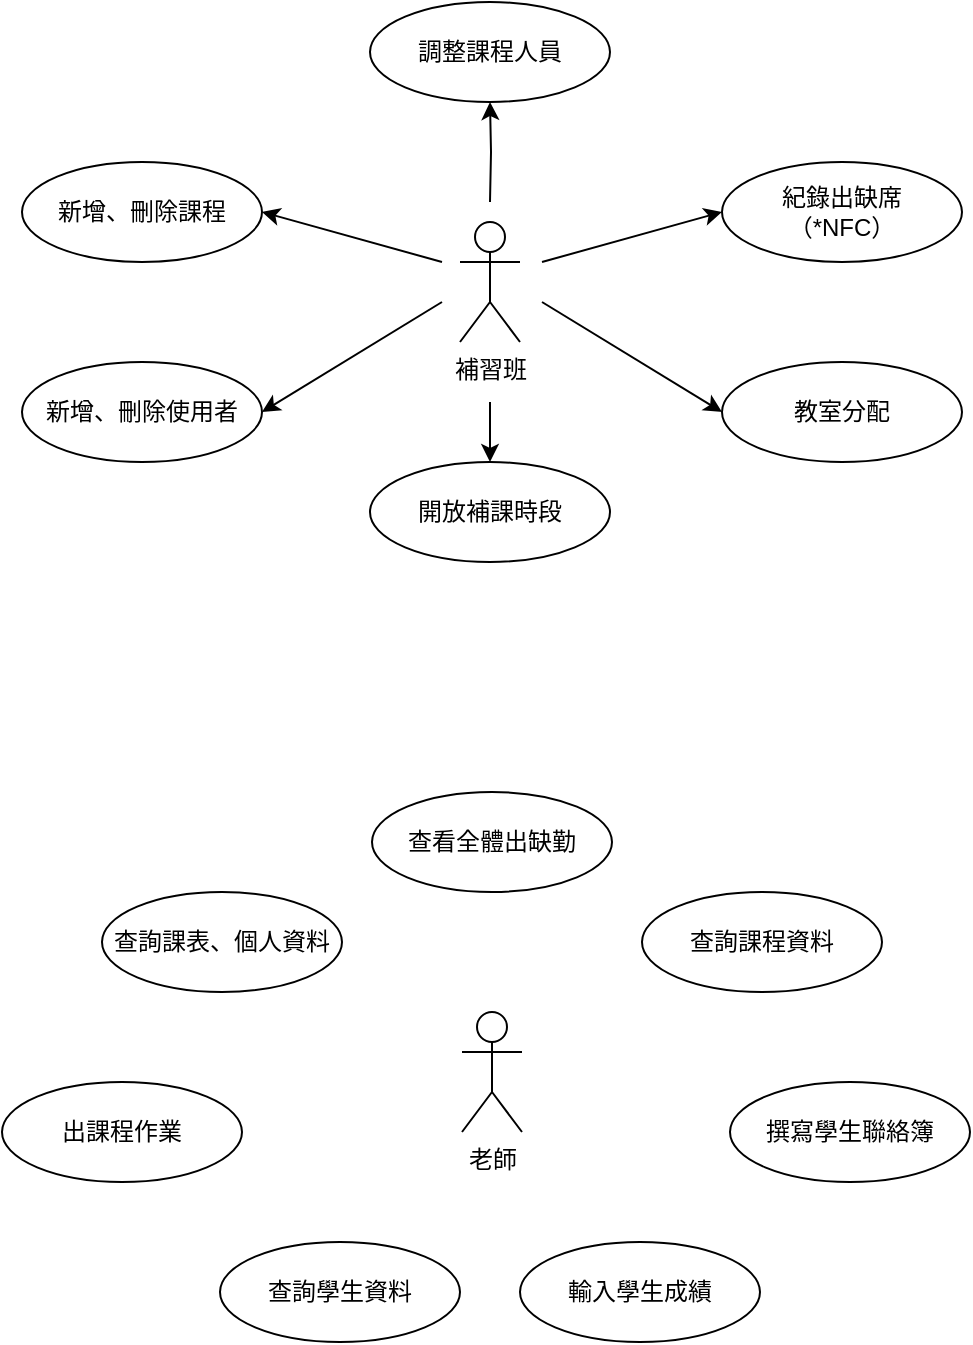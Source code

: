 <mxfile version="13.8.1" type="github">
  <diagram id="KjAJDcUenq3D609lwIE-" name="Page-1">
    <mxGraphModel dx="881" dy="491" grid="1" gridSize="10" guides="1" tooltips="1" connect="1" arrows="1" fold="1" page="1" pageScale="1" pageWidth="827" pageHeight="1169" math="0" shadow="0">
      <root>
        <mxCell id="0" />
        <mxCell id="1" parent="0" />
        <mxCell id="bYV7ASIVTbc_70zCA1bl-21" value="老師" style="shape=umlActor;verticalLabelPosition=bottom;verticalAlign=top;html=1;outlineConnect=0;" vertex="1" parent="1">
          <mxGeometry x="400" y="645" width="30" height="60" as="geometry" />
        </mxCell>
        <mxCell id="bYV7ASIVTbc_70zCA1bl-23" value="查詢課表、個人資料" style="ellipse;whiteSpace=wrap;html=1;" vertex="1" parent="1">
          <mxGeometry x="220" y="585" width="120" height="50" as="geometry" />
        </mxCell>
        <mxCell id="bYV7ASIVTbc_70zCA1bl-24" value="查詢學生資料" style="ellipse;whiteSpace=wrap;html=1;" vertex="1" parent="1">
          <mxGeometry x="279" y="760" width="120" height="50" as="geometry" />
        </mxCell>
        <mxCell id="bYV7ASIVTbc_70zCA1bl-25" value="查詢課程資料" style="ellipse;whiteSpace=wrap;html=1;" vertex="1" parent="1">
          <mxGeometry x="490" y="585" width="120" height="50" as="geometry" />
        </mxCell>
        <mxCell id="bYV7ASIVTbc_70zCA1bl-26" value="輸入學生成績&lt;span style=&quot;color: rgba(0 , 0 , 0 , 0) ; font-family: monospace ; font-size: 0px&quot;&gt;%3CmxGraphModel%3E%3Croot%3E%3CmxCell%20id%3D%220%22%2F%3E%3CmxCell%20id%3D%221%22%20parent%3D%220%22%2F%3E%3CmxCell%20id%3D%222%22%20value%3D%22%E6%9F%A5%E8%A9%A2%E8%AA%B2%E8%A1%A8%E3%80%81%E5%80%8B%E4%BA%BA%E8%B3%87%E6%96%99%22%20style%3D%22ellipse%3BwhiteSpace%3Dwrap%3Bhtml%3D1%3B%22%20vertex%3D%221%22%20parent%3D%221%22%3E%3CmxGeometry%20x%3D%22190%22%20y%3D%22550%22%20width%3D%22120%22%20height%3D%2250%22%20as%3D%22geometry%22%2F%3E%3C%2FmxCell%3E%3C%2Froot%3E%3C%2FmxGraphModel%3E&lt;/span&gt;" style="ellipse;whiteSpace=wrap;html=1;" vertex="1" parent="1">
          <mxGeometry x="429" y="760" width="120" height="50" as="geometry" />
        </mxCell>
        <mxCell id="bYV7ASIVTbc_70zCA1bl-27" value="出課程作業" style="ellipse;whiteSpace=wrap;html=1;" vertex="1" parent="1">
          <mxGeometry x="170" y="680" width="120" height="50" as="geometry" />
        </mxCell>
        <mxCell id="bYV7ASIVTbc_70zCA1bl-28" value="" style="group" vertex="1" connectable="0" parent="1">
          <mxGeometry x="180" y="140" width="470" height="280" as="geometry" />
        </mxCell>
        <mxCell id="bYV7ASIVTbc_70zCA1bl-14" style="edgeStyle=orthogonalEdgeStyle;rounded=0;orthogonalLoop=1;jettySize=auto;html=1;entryX=0.5;entryY=1;entryDx=0;entryDy=0;" edge="1" parent="bYV7ASIVTbc_70zCA1bl-28" target="bYV7ASIVTbc_70zCA1bl-4">
          <mxGeometry relative="1" as="geometry">
            <mxPoint x="234" y="100" as="sourcePoint" />
          </mxGeometry>
        </mxCell>
        <mxCell id="bYV7ASIVTbc_70zCA1bl-1" value="補習班" style="shape=umlActor;verticalLabelPosition=bottom;verticalAlign=top;html=1;outlineConnect=0;" vertex="1" parent="bYV7ASIVTbc_70zCA1bl-28">
          <mxGeometry x="219" y="110" width="30" height="60" as="geometry" />
        </mxCell>
        <mxCell id="bYV7ASIVTbc_70zCA1bl-2" value="新增、刪除使用者" style="ellipse;whiteSpace=wrap;html=1;" vertex="1" parent="bYV7ASIVTbc_70zCA1bl-28">
          <mxGeometry y="180" width="120" height="50" as="geometry" />
        </mxCell>
        <mxCell id="bYV7ASIVTbc_70zCA1bl-3" value="新增、刪除課程" style="ellipse;whiteSpace=wrap;html=1;" vertex="1" parent="bYV7ASIVTbc_70zCA1bl-28">
          <mxGeometry y="80" width="120" height="50" as="geometry" />
        </mxCell>
        <mxCell id="bYV7ASIVTbc_70zCA1bl-4" value="調整課程人員" style="ellipse;whiteSpace=wrap;html=1;" vertex="1" parent="bYV7ASIVTbc_70zCA1bl-28">
          <mxGeometry x="174" width="120" height="50" as="geometry" />
        </mxCell>
        <mxCell id="bYV7ASIVTbc_70zCA1bl-5" value="紀錄出缺席&lt;br&gt;（*NFC）" style="ellipse;whiteSpace=wrap;html=1;" vertex="1" parent="bYV7ASIVTbc_70zCA1bl-28">
          <mxGeometry x="350" y="80" width="120" height="50" as="geometry" />
        </mxCell>
        <mxCell id="bYV7ASIVTbc_70zCA1bl-6" value="教室分配" style="ellipse;whiteSpace=wrap;html=1;" vertex="1" parent="bYV7ASIVTbc_70zCA1bl-28">
          <mxGeometry x="350" y="180" width="120" height="50" as="geometry" />
        </mxCell>
        <mxCell id="bYV7ASIVTbc_70zCA1bl-7" value="開放補課時段" style="ellipse;whiteSpace=wrap;html=1;" vertex="1" parent="bYV7ASIVTbc_70zCA1bl-28">
          <mxGeometry x="174" y="230" width="120" height="50" as="geometry" />
        </mxCell>
        <mxCell id="bYV7ASIVTbc_70zCA1bl-16" value="" style="endArrow=classic;html=1;entryX=0;entryY=0.5;entryDx=0;entryDy=0;" edge="1" parent="bYV7ASIVTbc_70zCA1bl-28" target="bYV7ASIVTbc_70zCA1bl-5">
          <mxGeometry width="50" height="50" relative="1" as="geometry">
            <mxPoint x="260" y="130" as="sourcePoint" />
            <mxPoint x="260" y="160" as="targetPoint" />
          </mxGeometry>
        </mxCell>
        <mxCell id="bYV7ASIVTbc_70zCA1bl-17" value="" style="endArrow=classic;html=1;entryX=1;entryY=0.5;entryDx=0;entryDy=0;" edge="1" parent="bYV7ASIVTbc_70zCA1bl-28" target="bYV7ASIVTbc_70zCA1bl-3">
          <mxGeometry width="50" height="50" relative="1" as="geometry">
            <mxPoint x="210" y="130" as="sourcePoint" />
            <mxPoint x="360" y="115" as="targetPoint" />
          </mxGeometry>
        </mxCell>
        <mxCell id="bYV7ASIVTbc_70zCA1bl-18" value="" style="endArrow=classic;html=1;entryX=0;entryY=0.5;entryDx=0;entryDy=0;" edge="1" parent="bYV7ASIVTbc_70zCA1bl-28" target="bYV7ASIVTbc_70zCA1bl-6">
          <mxGeometry width="50" height="50" relative="1" as="geometry">
            <mxPoint x="260" y="150" as="sourcePoint" />
            <mxPoint x="370" y="125" as="targetPoint" />
          </mxGeometry>
        </mxCell>
        <mxCell id="bYV7ASIVTbc_70zCA1bl-19" value="" style="endArrow=classic;html=1;entryX=1;entryY=0.5;entryDx=0;entryDy=0;" edge="1" parent="bYV7ASIVTbc_70zCA1bl-28" target="bYV7ASIVTbc_70zCA1bl-2">
          <mxGeometry width="50" height="50" relative="1" as="geometry">
            <mxPoint x="210" y="150" as="sourcePoint" />
            <mxPoint x="380" y="135" as="targetPoint" />
          </mxGeometry>
        </mxCell>
        <mxCell id="bYV7ASIVTbc_70zCA1bl-20" value="" style="endArrow=classic;html=1;entryX=0.5;entryY=0;entryDx=0;entryDy=0;" edge="1" parent="bYV7ASIVTbc_70zCA1bl-28" target="bYV7ASIVTbc_70zCA1bl-7">
          <mxGeometry width="50" height="50" relative="1" as="geometry">
            <mxPoint x="234" y="200" as="sourcePoint" />
            <mxPoint x="390" y="145" as="targetPoint" />
          </mxGeometry>
        </mxCell>
        <mxCell id="bYV7ASIVTbc_70zCA1bl-29" value="查看全體出缺勤" style="ellipse;whiteSpace=wrap;html=1;" vertex="1" parent="1">
          <mxGeometry x="355" y="535" width="120" height="50" as="geometry" />
        </mxCell>
        <mxCell id="bYV7ASIVTbc_70zCA1bl-30" value="撰寫學生聯絡簿" style="ellipse;whiteSpace=wrap;html=1;" vertex="1" parent="1">
          <mxGeometry x="534" y="680" width="120" height="50" as="geometry" />
        </mxCell>
      </root>
    </mxGraphModel>
  </diagram>
</mxfile>
